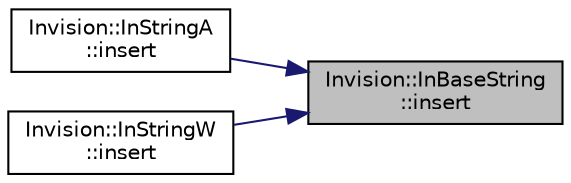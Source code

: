 digraph "Invision::InBaseString::insert"
{
 // LATEX_PDF_SIZE
  edge [fontname="Helvetica",fontsize="10",labelfontname="Helvetica",labelfontsize="10"];
  node [fontname="Helvetica",fontsize="10",shape=record];
  rankdir="RL";
  Node1 [label="Invision::InBaseString\l::insert",height=0.2,width=0.4,color="black", fillcolor="grey75", style="filled", fontcolor="black",tooltip=" "];
  Node1 -> Node2 [dir="back",color="midnightblue",fontsize="10",style="solid",fontname="Helvetica"];
  Node2 [label="Invision::InStringA\l::insert",height=0.2,width=0.4,color="black", fillcolor="white", style="filled",URL="$class_invision_1_1_in_string_a.html#a1bb88bb3fa8df38310ded70285d4e56c",tooltip=" "];
  Node1 -> Node3 [dir="back",color="midnightblue",fontsize="10",style="solid",fontname="Helvetica"];
  Node3 [label="Invision::InStringW\l::insert",height=0.2,width=0.4,color="black", fillcolor="white", style="filled",URL="$class_invision_1_1_in_string_w.html#a90f8e9808002ba7654b94e98587ab669",tooltip=" "];
}
